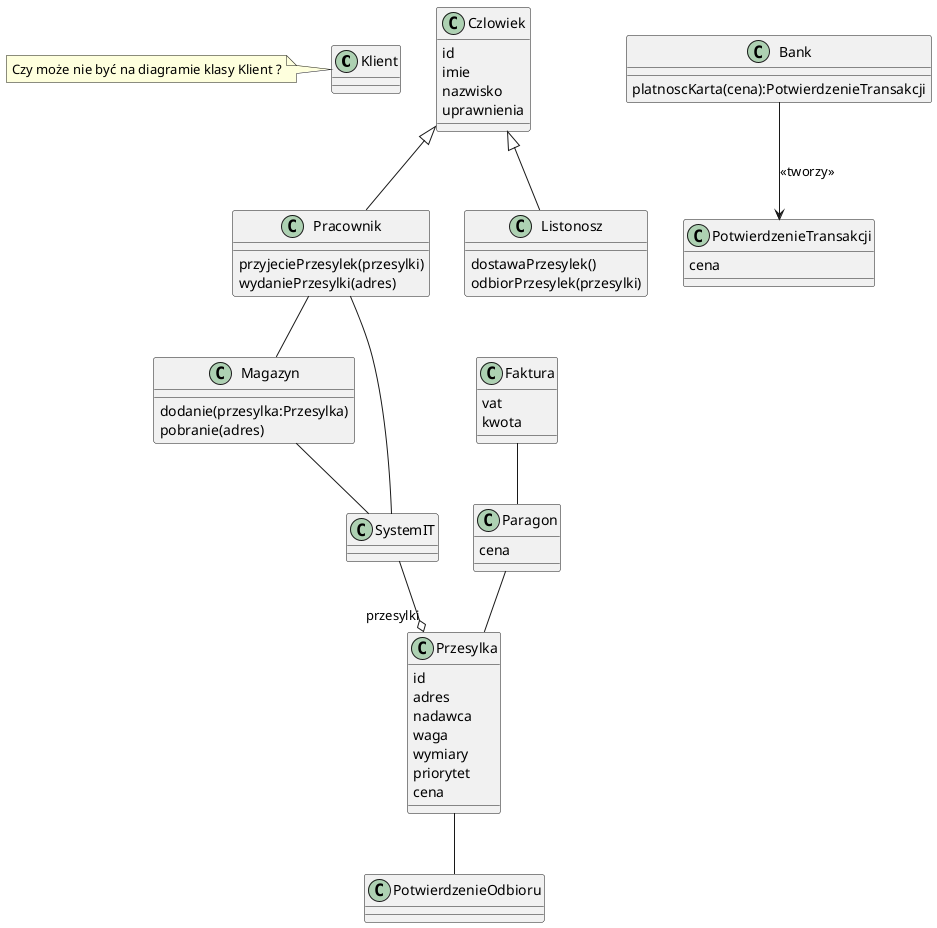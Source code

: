 @startuml

class Klient{}
 
note left of Klient 
Czy może nie być na diagramie klasy Klient ?
end note
class Czlowiek{
    id
    imie
    nazwisko
    uprawnienia
}
class Pracownik{
    przyjeciePrzesylek(przesylki)
    wydaniePrzesylki(adres)
}
class Listonosz{
    dostawaPrzesylek()
    odbiorPrzesylek(przesylki)
}
class Bank{
    platnoscKarta(cena):PotwierdzenieTransakcji
}
class Przesylka{
    id
    adres 
    nadawca
    waga
    wymiary
    priorytet
    cena
}
class Paragon{
    cena
}
class PotwierdzenieOdbioru{}
class PotwierdzenieTransakcji{
    cena
}
class Faktura{
    vat
    kwota
}
class Magazyn{
    'Przesylki[]
    dodanie(przesylka:Przesylka)
    pobranie(adres)
}

class SystemIT{

}

Czlowiek <|-- Pracownik
Czlowiek <|-- Listonosz

SystemIT --o "przesylki" Przesylka  
Przesylka -- PotwierdzenieOdbioru
Paragon -- Przesylka
Faktura -- Paragon
Bank --> PotwierdzenieTransakcji : <<tworzy>>
Pracownik -- Magazyn
Pracownik -- SystemIT
Magazyn -- SystemIT
@enduml